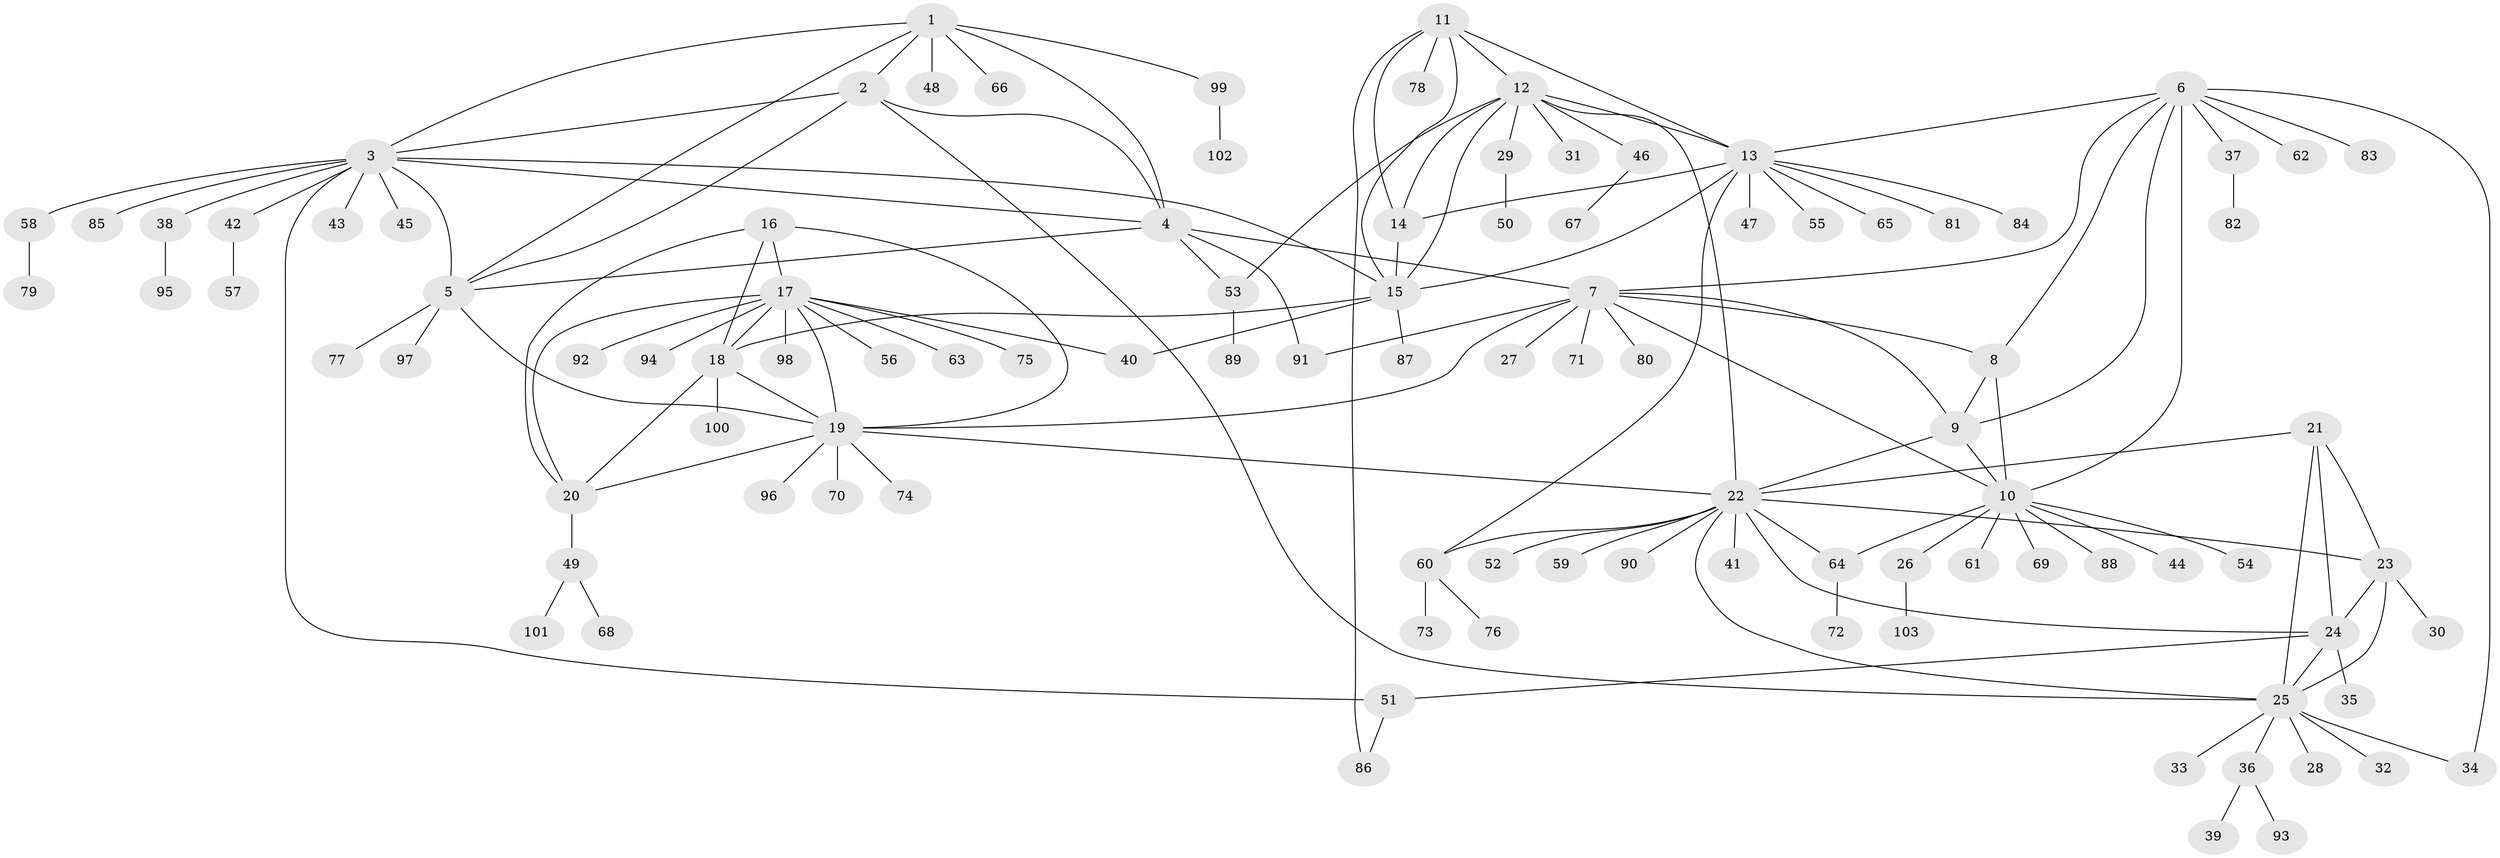 // coarse degree distribution, {10: 0.041666666666666664, 7: 0.013888888888888888, 6: 0.013888888888888888, 2: 0.06944444444444445, 3: 0.05555555555555555, 16: 0.013888888888888888, 4: 0.013888888888888888, 15: 0.013888888888888888, 1: 0.75, 18: 0.013888888888888888}
// Generated by graph-tools (version 1.1) at 2025/58/03/04/25 21:58:43]
// undirected, 103 vertices, 146 edges
graph export_dot {
graph [start="1"]
  node [color=gray90,style=filled];
  1;
  2;
  3;
  4;
  5;
  6;
  7;
  8;
  9;
  10;
  11;
  12;
  13;
  14;
  15;
  16;
  17;
  18;
  19;
  20;
  21;
  22;
  23;
  24;
  25;
  26;
  27;
  28;
  29;
  30;
  31;
  32;
  33;
  34;
  35;
  36;
  37;
  38;
  39;
  40;
  41;
  42;
  43;
  44;
  45;
  46;
  47;
  48;
  49;
  50;
  51;
  52;
  53;
  54;
  55;
  56;
  57;
  58;
  59;
  60;
  61;
  62;
  63;
  64;
  65;
  66;
  67;
  68;
  69;
  70;
  71;
  72;
  73;
  74;
  75;
  76;
  77;
  78;
  79;
  80;
  81;
  82;
  83;
  84;
  85;
  86;
  87;
  88;
  89;
  90;
  91;
  92;
  93;
  94;
  95;
  96;
  97;
  98;
  99;
  100;
  101;
  102;
  103;
  1 -- 2;
  1 -- 3;
  1 -- 4;
  1 -- 5;
  1 -- 48;
  1 -- 66;
  1 -- 99;
  2 -- 3;
  2 -- 4;
  2 -- 5;
  2 -- 25;
  3 -- 4;
  3 -- 5;
  3 -- 15;
  3 -- 38;
  3 -- 42;
  3 -- 43;
  3 -- 45;
  3 -- 51;
  3 -- 58;
  3 -- 85;
  4 -- 5;
  4 -- 7;
  4 -- 53;
  4 -- 91;
  5 -- 19;
  5 -- 77;
  5 -- 97;
  6 -- 7;
  6 -- 8;
  6 -- 9;
  6 -- 10;
  6 -- 13;
  6 -- 34;
  6 -- 37;
  6 -- 62;
  6 -- 83;
  7 -- 8;
  7 -- 9;
  7 -- 10;
  7 -- 19;
  7 -- 27;
  7 -- 71;
  7 -- 80;
  7 -- 91;
  8 -- 9;
  8 -- 10;
  9 -- 10;
  9 -- 22;
  10 -- 26;
  10 -- 44;
  10 -- 54;
  10 -- 61;
  10 -- 64;
  10 -- 69;
  10 -- 88;
  11 -- 12;
  11 -- 13;
  11 -- 14;
  11 -- 15;
  11 -- 78;
  11 -- 86;
  12 -- 13;
  12 -- 14;
  12 -- 15;
  12 -- 22;
  12 -- 29;
  12 -- 31;
  12 -- 46;
  12 -- 53;
  13 -- 14;
  13 -- 15;
  13 -- 47;
  13 -- 55;
  13 -- 60;
  13 -- 65;
  13 -- 81;
  13 -- 84;
  14 -- 15;
  15 -- 18;
  15 -- 40;
  15 -- 87;
  16 -- 17;
  16 -- 18;
  16 -- 19;
  16 -- 20;
  17 -- 18;
  17 -- 19;
  17 -- 20;
  17 -- 40;
  17 -- 56;
  17 -- 63;
  17 -- 75;
  17 -- 92;
  17 -- 94;
  17 -- 98;
  18 -- 19;
  18 -- 20;
  18 -- 100;
  19 -- 20;
  19 -- 22;
  19 -- 70;
  19 -- 74;
  19 -- 96;
  20 -- 49;
  21 -- 22;
  21 -- 23;
  21 -- 24;
  21 -- 25;
  22 -- 23;
  22 -- 24;
  22 -- 25;
  22 -- 41;
  22 -- 52;
  22 -- 59;
  22 -- 60;
  22 -- 64;
  22 -- 90;
  23 -- 24;
  23 -- 25;
  23 -- 30;
  24 -- 25;
  24 -- 35;
  24 -- 51;
  25 -- 28;
  25 -- 32;
  25 -- 33;
  25 -- 34;
  25 -- 36;
  26 -- 103;
  29 -- 50;
  36 -- 39;
  36 -- 93;
  37 -- 82;
  38 -- 95;
  42 -- 57;
  46 -- 67;
  49 -- 68;
  49 -- 101;
  51 -- 86;
  53 -- 89;
  58 -- 79;
  60 -- 73;
  60 -- 76;
  64 -- 72;
  99 -- 102;
}
